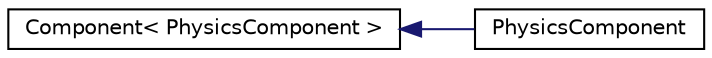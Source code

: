 digraph "Graphical Class Hierarchy"
{
  edge [fontname="Helvetica",fontsize="10",labelfontname="Helvetica",labelfontsize="10"];
  node [fontname="Helvetica",fontsize="10",shape=record];
  rankdir="LR";
  Node0 [label="Component\< PhysicsComponent \>",height=0.2,width=0.4,color="black", fillcolor="white", style="filled",URL="$struct_component.html"];
  Node0 -> Node1 [dir="back",color="midnightblue",fontsize="10",style="solid",fontname="Helvetica"];
  Node1 [label="PhysicsComponent",height=0.2,width=0.4,color="black", fillcolor="white", style="filled",URL="$struct_physics_component.html"];
}

